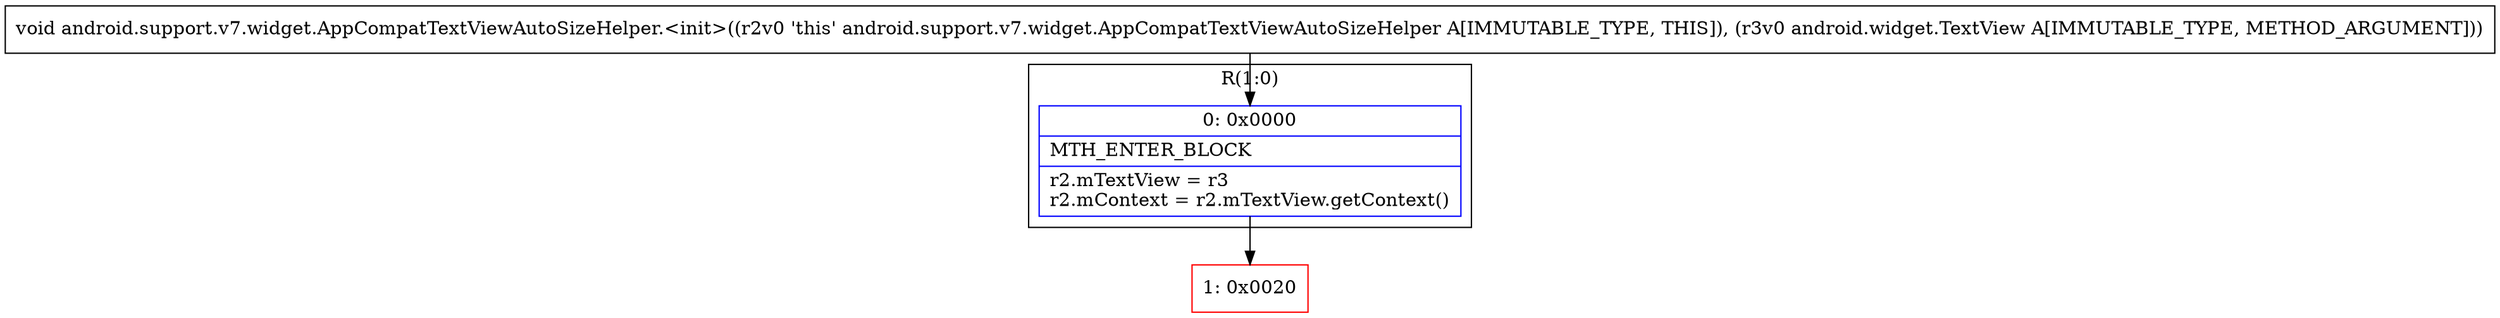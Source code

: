 digraph "CFG forandroid.support.v7.widget.AppCompatTextViewAutoSizeHelper.\<init\>(Landroid\/widget\/TextView;)V" {
subgraph cluster_Region_1013176646 {
label = "R(1:0)";
node [shape=record,color=blue];
Node_0 [shape=record,label="{0\:\ 0x0000|MTH_ENTER_BLOCK\l|r2.mTextView = r3\lr2.mContext = r2.mTextView.getContext()\l}"];
}
Node_1 [shape=record,color=red,label="{1\:\ 0x0020}"];
MethodNode[shape=record,label="{void android.support.v7.widget.AppCompatTextViewAutoSizeHelper.\<init\>((r2v0 'this' android.support.v7.widget.AppCompatTextViewAutoSizeHelper A[IMMUTABLE_TYPE, THIS]), (r3v0 android.widget.TextView A[IMMUTABLE_TYPE, METHOD_ARGUMENT])) }"];
MethodNode -> Node_0;
Node_0 -> Node_1;
}

